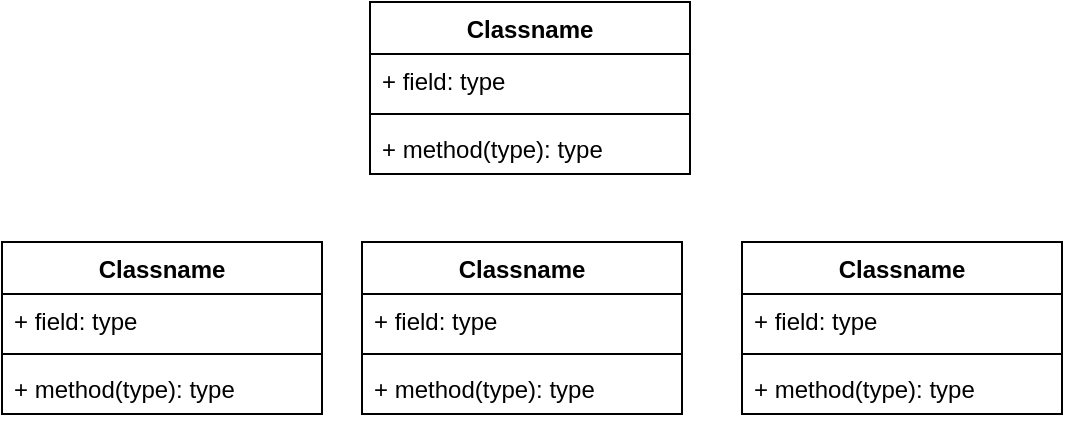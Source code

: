 <mxfile version="22.1.2" type="device">
  <diagram name="Page-1" id="woPRrqTKkFDKStjPIVvT">
    <mxGraphModel dx="954" dy="606" grid="1" gridSize="10" guides="1" tooltips="1" connect="1" arrows="1" fold="1" page="1" pageScale="1" pageWidth="827" pageHeight="1169" math="0" shadow="0">
      <root>
        <mxCell id="0" />
        <mxCell id="1" parent="0" />
        <mxCell id="J3Dy3UTdpj6xeQ6FD_G0-1" value="Classname" style="swimlane;fontStyle=1;align=center;verticalAlign=top;childLayout=stackLayout;horizontal=1;startSize=26;horizontalStack=0;resizeParent=1;resizeParentMax=0;resizeLast=0;collapsible=1;marginBottom=0;whiteSpace=wrap;html=1;" vertex="1" parent="1">
          <mxGeometry x="330" y="270" width="160" height="86" as="geometry" />
        </mxCell>
        <mxCell id="J3Dy3UTdpj6xeQ6FD_G0-2" value="+ field: type" style="text;strokeColor=none;fillColor=none;align=left;verticalAlign=top;spacingLeft=4;spacingRight=4;overflow=hidden;rotatable=0;points=[[0,0.5],[1,0.5]];portConstraint=eastwest;whiteSpace=wrap;html=1;" vertex="1" parent="J3Dy3UTdpj6xeQ6FD_G0-1">
          <mxGeometry y="26" width="160" height="26" as="geometry" />
        </mxCell>
        <mxCell id="J3Dy3UTdpj6xeQ6FD_G0-3" value="" style="line;strokeWidth=1;fillColor=none;align=left;verticalAlign=middle;spacingTop=-1;spacingLeft=3;spacingRight=3;rotatable=0;labelPosition=right;points=[];portConstraint=eastwest;strokeColor=inherit;" vertex="1" parent="J3Dy3UTdpj6xeQ6FD_G0-1">
          <mxGeometry y="52" width="160" height="8" as="geometry" />
        </mxCell>
        <mxCell id="J3Dy3UTdpj6xeQ6FD_G0-4" value="+ method(type): type" style="text;strokeColor=none;fillColor=none;align=left;verticalAlign=top;spacingLeft=4;spacingRight=4;overflow=hidden;rotatable=0;points=[[0,0.5],[1,0.5]];portConstraint=eastwest;whiteSpace=wrap;html=1;" vertex="1" parent="J3Dy3UTdpj6xeQ6FD_G0-1">
          <mxGeometry y="60" width="160" height="26" as="geometry" />
        </mxCell>
        <mxCell id="J3Dy3UTdpj6xeQ6FD_G0-5" value="Classname" style="swimlane;fontStyle=1;align=center;verticalAlign=top;childLayout=stackLayout;horizontal=1;startSize=26;horizontalStack=0;resizeParent=1;resizeParentMax=0;resizeLast=0;collapsible=1;marginBottom=0;whiteSpace=wrap;html=1;" vertex="1" parent="1">
          <mxGeometry x="520" y="270" width="160" height="86" as="geometry" />
        </mxCell>
        <mxCell id="J3Dy3UTdpj6xeQ6FD_G0-6" value="+ field: type" style="text;strokeColor=none;fillColor=none;align=left;verticalAlign=top;spacingLeft=4;spacingRight=4;overflow=hidden;rotatable=0;points=[[0,0.5],[1,0.5]];portConstraint=eastwest;whiteSpace=wrap;html=1;" vertex="1" parent="J3Dy3UTdpj6xeQ6FD_G0-5">
          <mxGeometry y="26" width="160" height="26" as="geometry" />
        </mxCell>
        <mxCell id="J3Dy3UTdpj6xeQ6FD_G0-7" value="" style="line;strokeWidth=1;fillColor=none;align=left;verticalAlign=middle;spacingTop=-1;spacingLeft=3;spacingRight=3;rotatable=0;labelPosition=right;points=[];portConstraint=eastwest;strokeColor=inherit;" vertex="1" parent="J3Dy3UTdpj6xeQ6FD_G0-5">
          <mxGeometry y="52" width="160" height="8" as="geometry" />
        </mxCell>
        <mxCell id="J3Dy3UTdpj6xeQ6FD_G0-8" value="+ method(type): type" style="text;strokeColor=none;fillColor=none;align=left;verticalAlign=top;spacingLeft=4;spacingRight=4;overflow=hidden;rotatable=0;points=[[0,0.5],[1,0.5]];portConstraint=eastwest;whiteSpace=wrap;html=1;" vertex="1" parent="J3Dy3UTdpj6xeQ6FD_G0-5">
          <mxGeometry y="60" width="160" height="26" as="geometry" />
        </mxCell>
        <mxCell id="J3Dy3UTdpj6xeQ6FD_G0-9" value="Classname" style="swimlane;fontStyle=1;align=center;verticalAlign=top;childLayout=stackLayout;horizontal=1;startSize=26;horizontalStack=0;resizeParent=1;resizeParentMax=0;resizeLast=0;collapsible=1;marginBottom=0;whiteSpace=wrap;html=1;" vertex="1" parent="1">
          <mxGeometry x="150" y="270" width="160" height="86" as="geometry" />
        </mxCell>
        <mxCell id="J3Dy3UTdpj6xeQ6FD_G0-10" value="+ field: type" style="text;strokeColor=none;fillColor=none;align=left;verticalAlign=top;spacingLeft=4;spacingRight=4;overflow=hidden;rotatable=0;points=[[0,0.5],[1,0.5]];portConstraint=eastwest;whiteSpace=wrap;html=1;" vertex="1" parent="J3Dy3UTdpj6xeQ6FD_G0-9">
          <mxGeometry y="26" width="160" height="26" as="geometry" />
        </mxCell>
        <mxCell id="J3Dy3UTdpj6xeQ6FD_G0-11" value="" style="line;strokeWidth=1;fillColor=none;align=left;verticalAlign=middle;spacingTop=-1;spacingLeft=3;spacingRight=3;rotatable=0;labelPosition=right;points=[];portConstraint=eastwest;strokeColor=inherit;" vertex="1" parent="J3Dy3UTdpj6xeQ6FD_G0-9">
          <mxGeometry y="52" width="160" height="8" as="geometry" />
        </mxCell>
        <mxCell id="J3Dy3UTdpj6xeQ6FD_G0-12" value="+ method(type): type" style="text;strokeColor=none;fillColor=none;align=left;verticalAlign=top;spacingLeft=4;spacingRight=4;overflow=hidden;rotatable=0;points=[[0,0.5],[1,0.5]];portConstraint=eastwest;whiteSpace=wrap;html=1;" vertex="1" parent="J3Dy3UTdpj6xeQ6FD_G0-9">
          <mxGeometry y="60" width="160" height="26" as="geometry" />
        </mxCell>
        <mxCell id="J3Dy3UTdpj6xeQ6FD_G0-13" value="Classname" style="swimlane;fontStyle=1;align=center;verticalAlign=top;childLayout=stackLayout;horizontal=1;startSize=26;horizontalStack=0;resizeParent=1;resizeParentMax=0;resizeLast=0;collapsible=1;marginBottom=0;whiteSpace=wrap;html=1;" vertex="1" parent="1">
          <mxGeometry x="334" y="150" width="160" height="86" as="geometry" />
        </mxCell>
        <mxCell id="J3Dy3UTdpj6xeQ6FD_G0-14" value="+ field: type" style="text;strokeColor=none;fillColor=none;align=left;verticalAlign=top;spacingLeft=4;spacingRight=4;overflow=hidden;rotatable=0;points=[[0,0.5],[1,0.5]];portConstraint=eastwest;whiteSpace=wrap;html=1;" vertex="1" parent="J3Dy3UTdpj6xeQ6FD_G0-13">
          <mxGeometry y="26" width="160" height="26" as="geometry" />
        </mxCell>
        <mxCell id="J3Dy3UTdpj6xeQ6FD_G0-15" value="" style="line;strokeWidth=1;fillColor=none;align=left;verticalAlign=middle;spacingTop=-1;spacingLeft=3;spacingRight=3;rotatable=0;labelPosition=right;points=[];portConstraint=eastwest;strokeColor=inherit;" vertex="1" parent="J3Dy3UTdpj6xeQ6FD_G0-13">
          <mxGeometry y="52" width="160" height="8" as="geometry" />
        </mxCell>
        <mxCell id="J3Dy3UTdpj6xeQ6FD_G0-16" value="+ method(type): type" style="text;strokeColor=none;fillColor=none;align=left;verticalAlign=top;spacingLeft=4;spacingRight=4;overflow=hidden;rotatable=0;points=[[0,0.5],[1,0.5]];portConstraint=eastwest;whiteSpace=wrap;html=1;" vertex="1" parent="J3Dy3UTdpj6xeQ6FD_G0-13">
          <mxGeometry y="60" width="160" height="26" as="geometry" />
        </mxCell>
      </root>
    </mxGraphModel>
  </diagram>
</mxfile>
